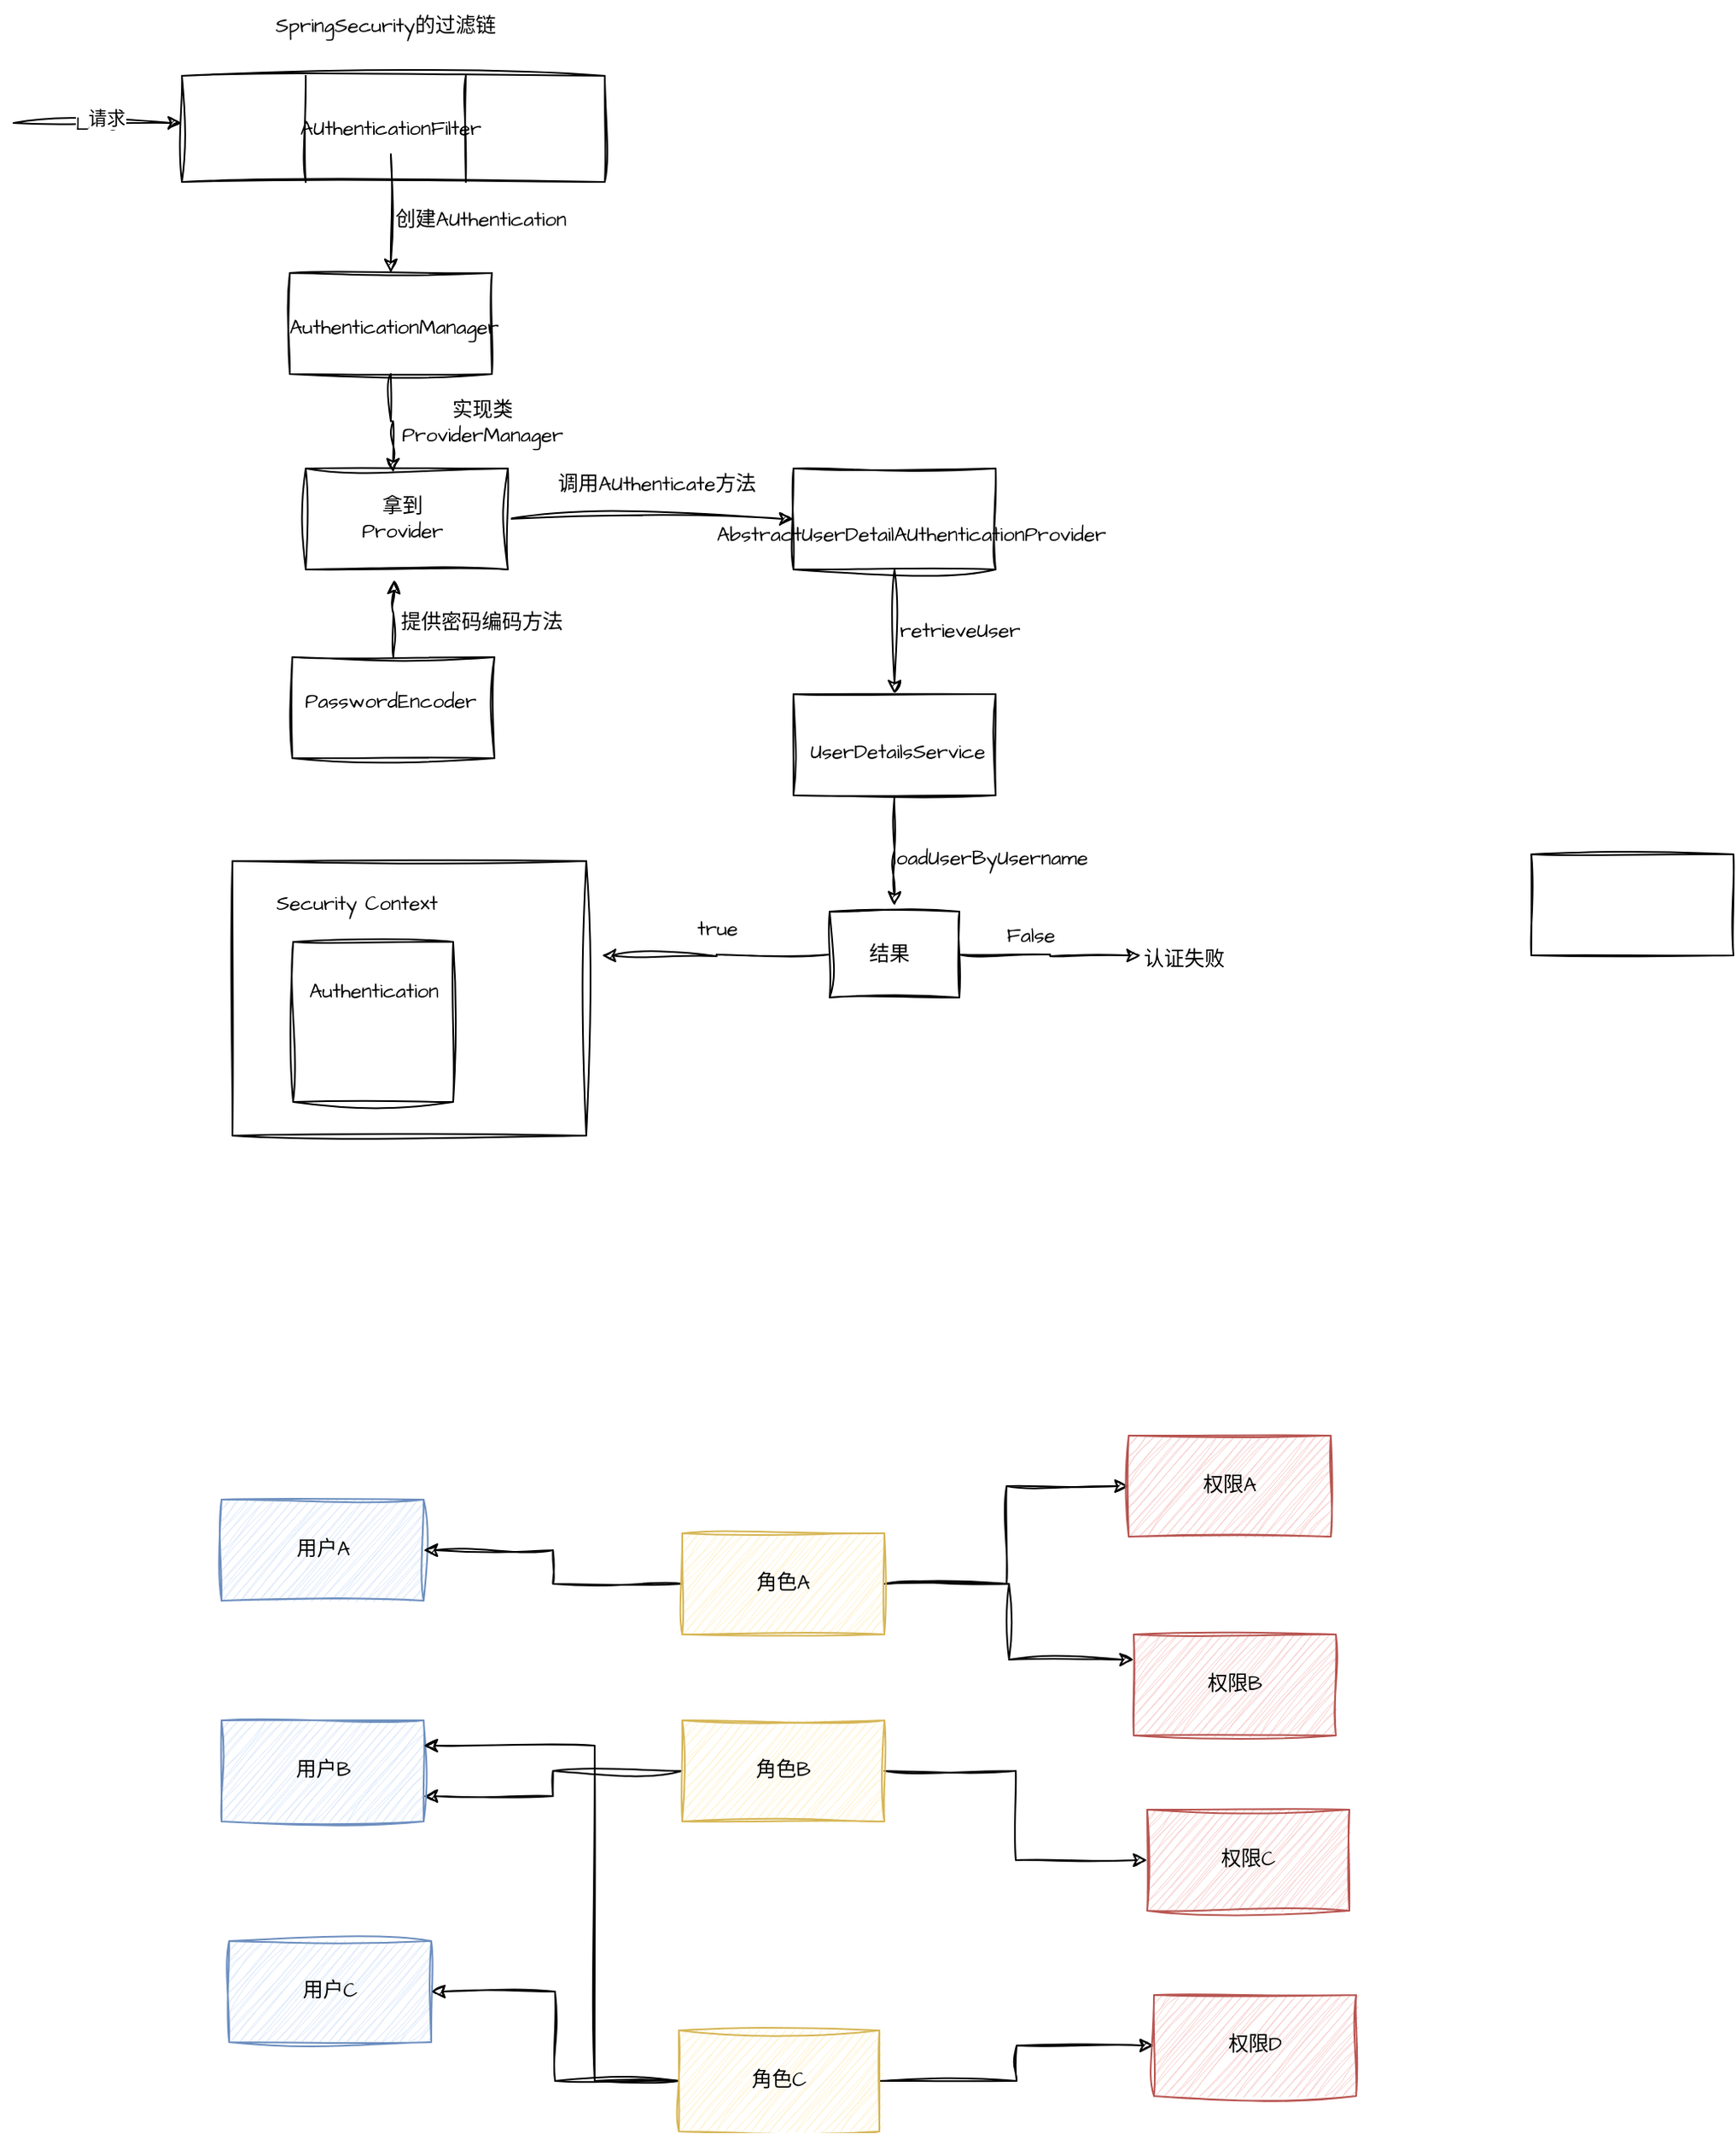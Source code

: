 <mxfile version="24.2.5" type="github">
  <diagram name="第 1 页" id="nSO1w7hgdYzm0M3njHVF">
    <mxGraphModel dx="1167" dy="1325" grid="0" gridSize="10" guides="1" tooltips="1" connect="1" arrows="1" fold="1" page="0" pageScale="1" pageWidth="1169" pageHeight="827" math="0" shadow="0">
      <root>
        <mxCell id="0" />
        <mxCell id="1" parent="0" />
        <mxCell id="fM1xi27GiWtBx4axmUrS-5" value="" style="rounded=0;whiteSpace=wrap;html=1;sketch=1;hachureGap=4;jiggle=2;curveFitting=1;fontFamily=Architects Daughter;fontSource=https%3A%2F%2Ffonts.googleapis.com%2Fcss%3Ffamily%3DArchitects%2BDaughter;" parent="1" vertex="1">
          <mxGeometry x="144" y="-431" width="251" height="63" as="geometry" />
        </mxCell>
        <mxCell id="fM1xi27GiWtBx4axmUrS-6" value="" style="rounded=0;whiteSpace=wrap;html=1;sketch=1;hachureGap=4;jiggle=2;curveFitting=1;fontFamily=Architects Daughter;fontSource=https%3A%2F%2Ffonts.googleapis.com%2Fcss%3Ffamily%3DArchitects%2BDaughter;" parent="1" vertex="1">
          <mxGeometry x="208" y="-314" width="120" height="60" as="geometry" />
        </mxCell>
        <mxCell id="fM1xi27GiWtBx4axmUrS-34" style="edgeStyle=orthogonalEdgeStyle;rounded=0;sketch=1;hachureGap=4;jiggle=2;curveFitting=1;orthogonalLoop=1;jettySize=auto;html=1;exitX=1;exitY=0.5;exitDx=0;exitDy=0;entryX=0;entryY=0.5;entryDx=0;entryDy=0;fontFamily=Architects Daughter;fontSource=https%3A%2F%2Ffonts.googleapis.com%2Fcss%3Ffamily%3DArchitects%2BDaughter;" parent="1" source="fM1xi27GiWtBx4axmUrS-7" target="fM1xi27GiWtBx4axmUrS-10" edge="1">
          <mxGeometry relative="1" as="geometry" />
        </mxCell>
        <mxCell id="fM1xi27GiWtBx4axmUrS-7" value="" style="rounded=0;whiteSpace=wrap;html=1;sketch=1;hachureGap=4;jiggle=2;curveFitting=1;fontFamily=Architects Daughter;fontSource=https%3A%2F%2Ffonts.googleapis.com%2Fcss%3Ffamily%3DArchitects%2BDaughter;" parent="1" vertex="1">
          <mxGeometry x="217.5" y="-198" width="120" height="60" as="geometry" />
        </mxCell>
        <mxCell id="fM1xi27GiWtBx4axmUrS-45" style="edgeStyle=orthogonalEdgeStyle;rounded=0;sketch=1;hachureGap=4;jiggle=2;curveFitting=1;orthogonalLoop=1;jettySize=auto;html=1;exitX=1;exitY=0.5;exitDx=0;exitDy=0;fontFamily=Architects Daughter;fontSource=https%3A%2F%2Ffonts.googleapis.com%2Fcss%3Ffamily%3DArchitects%2BDaughter;" parent="1" source="fM1xi27GiWtBx4axmUrS-8" edge="1">
          <mxGeometry relative="1" as="geometry">
            <mxPoint x="713.226" y="91" as="targetPoint" />
          </mxGeometry>
        </mxCell>
        <mxCell id="fM1xi27GiWtBx4axmUrS-51" style="edgeStyle=orthogonalEdgeStyle;rounded=0;sketch=1;hachureGap=4;jiggle=2;curveFitting=1;orthogonalLoop=1;jettySize=auto;html=1;exitX=0;exitY=0.5;exitDx=0;exitDy=0;fontFamily=Architects Daughter;fontSource=https%3A%2F%2Ffonts.googleapis.com%2Fcss%3Ffamily%3DArchitects%2BDaughter;" parent="1" source="fM1xi27GiWtBx4axmUrS-8" edge="1">
          <mxGeometry relative="1" as="geometry">
            <mxPoint x="393.226" y="91" as="targetPoint" />
          </mxGeometry>
        </mxCell>
        <mxCell id="fM1xi27GiWtBx4axmUrS-8" value="" style="rounded=0;whiteSpace=wrap;html=1;sketch=1;hachureGap=4;jiggle=2;curveFitting=1;fontFamily=Architects Daughter;fontSource=https%3A%2F%2Ffonts.googleapis.com%2Fcss%3Ffamily%3DArchitects%2BDaughter;" parent="1" vertex="1">
          <mxGeometry x="528.5" y="65" width="77" height="51" as="geometry" />
        </mxCell>
        <mxCell id="fM1xi27GiWtBx4axmUrS-9" value="" style="rounded=0;whiteSpace=wrap;html=1;sketch=1;hachureGap=4;jiggle=2;curveFitting=1;fontFamily=Architects Daughter;fontSource=https%3A%2F%2Ffonts.googleapis.com%2Fcss%3Ffamily%3DArchitects%2BDaughter;" parent="1" vertex="1">
          <mxGeometry x="209.5" y="-86" width="120" height="60" as="geometry" />
        </mxCell>
        <mxCell id="fM1xi27GiWtBx4axmUrS-38" style="edgeStyle=orthogonalEdgeStyle;rounded=0;sketch=1;hachureGap=4;jiggle=2;curveFitting=1;orthogonalLoop=1;jettySize=auto;html=1;exitX=0.5;exitY=1;exitDx=0;exitDy=0;entryX=0.5;entryY=0;entryDx=0;entryDy=0;fontFamily=Architects Daughter;fontSource=https%3A%2F%2Ffonts.googleapis.com%2Fcss%3Ffamily%3DArchitects%2BDaughter;" parent="1" source="fM1xi27GiWtBx4axmUrS-10" target="fM1xi27GiWtBx4axmUrS-12" edge="1">
          <mxGeometry relative="1" as="geometry" />
        </mxCell>
        <mxCell id="fM1xi27GiWtBx4axmUrS-10" value="" style="rounded=0;whiteSpace=wrap;html=1;sketch=1;hachureGap=4;jiggle=2;curveFitting=1;fontFamily=Architects Daughter;fontSource=https%3A%2F%2Ffonts.googleapis.com%2Fcss%3Ffamily%3DArchitects%2BDaughter;" parent="1" vertex="1">
          <mxGeometry x="507" y="-198" width="120" height="60" as="geometry" />
        </mxCell>
        <mxCell id="fM1xi27GiWtBx4axmUrS-11" value="" style="rounded=0;whiteSpace=wrap;html=1;sketch=1;hachureGap=4;jiggle=2;curveFitting=1;fontFamily=Architects Daughter;fontSource=https%3A%2F%2Ffonts.googleapis.com%2Fcss%3Ffamily%3DArchitects%2BDaughter;" parent="1" vertex="1">
          <mxGeometry x="174" y="35" width="210" height="163" as="geometry" />
        </mxCell>
        <mxCell id="fM1xi27GiWtBx4axmUrS-41" style="edgeStyle=orthogonalEdgeStyle;rounded=0;sketch=1;hachureGap=4;jiggle=2;curveFitting=1;orthogonalLoop=1;jettySize=auto;html=1;exitX=0.5;exitY=1;exitDx=0;exitDy=0;fontFamily=Architects Daughter;fontSource=https%3A%2F%2Ffonts.googleapis.com%2Fcss%3Ffamily%3DArchitects%2BDaughter;" parent="1" source="fM1xi27GiWtBx4axmUrS-12" edge="1">
          <mxGeometry relative="1" as="geometry">
            <mxPoint x="567" y="61.45" as="targetPoint" />
          </mxGeometry>
        </mxCell>
        <mxCell id="fM1xi27GiWtBx4axmUrS-12" value="" style="rounded=0;whiteSpace=wrap;html=1;sketch=1;hachureGap=4;jiggle=2;curveFitting=1;fontFamily=Architects Daughter;fontSource=https%3A%2F%2Ffonts.googleapis.com%2Fcss%3Ffamily%3DArchitects%2BDaughter;" parent="1" vertex="1">
          <mxGeometry x="507" y="-64" width="120" height="60" as="geometry" />
        </mxCell>
        <mxCell id="fM1xi27GiWtBx4axmUrS-13" value="" style="rounded=0;whiteSpace=wrap;html=1;sketch=1;hachureGap=4;jiggle=2;curveFitting=1;fontFamily=Architects Daughter;fontSource=https%3A%2F%2Ffonts.googleapis.com%2Fcss%3Ffamily%3DArchitects%2BDaughter;" parent="1" vertex="1">
          <mxGeometry x="945" y="31" width="120" height="60" as="geometry" />
        </mxCell>
        <mxCell id="fM1xi27GiWtBx4axmUrS-14" value="" style="endArrow=classic;html=1;rounded=0;sketch=1;hachureGap=4;jiggle=2;curveFitting=1;fontFamily=Architects Daughter;fontSource=https%3A%2F%2Ffonts.googleapis.com%2Fcss%3Ffamily%3DArchitects%2BDaughter;" parent="1" edge="1">
          <mxGeometry relative="1" as="geometry">
            <mxPoint x="44" y="-403" as="sourcePoint" />
            <mxPoint x="144" y="-403" as="targetPoint" />
          </mxGeometry>
        </mxCell>
        <mxCell id="fM1xi27GiWtBx4axmUrS-15" value="Label" style="edgeLabel;resizable=0;html=1;;align=center;verticalAlign=middle;sketch=1;hachureGap=4;jiggle=2;curveFitting=1;fontFamily=Architects Daughter;fontSource=https%3A%2F%2Ffonts.googleapis.com%2Fcss%3Ffamily%3DArchitects%2BDaughter;" parent="fM1xi27GiWtBx4axmUrS-14" connectable="0" vertex="1">
          <mxGeometry relative="1" as="geometry" />
        </mxCell>
        <mxCell id="fM1xi27GiWtBx4axmUrS-16" value="请求" style="edgeLabel;html=1;align=center;verticalAlign=middle;resizable=0;points=[];sketch=1;hachureGap=4;jiggle=2;curveFitting=1;fontFamily=Architects Daughter;fontSource=https%3A%2F%2Ffonts.googleapis.com%2Fcss%3Ffamily%3DArchitects%2BDaughter;" parent="fM1xi27GiWtBx4axmUrS-14" vertex="1" connectable="0">
          <mxGeometry x="0.1" y="3" relative="1" as="geometry">
            <mxPoint as="offset" />
          </mxGeometry>
        </mxCell>
        <mxCell id="fM1xi27GiWtBx4axmUrS-17" value="" style="shape=partialRectangle;whiteSpace=wrap;html=1;top=0;bottom=0;fillColor=none;sketch=1;hachureGap=4;jiggle=2;curveFitting=1;fontFamily=Architects Daughter;fontSource=https%3A%2F%2Ffonts.googleapis.com%2Fcss%3Ffamily%3DArchitects%2BDaughter;" parent="1" vertex="1">
          <mxGeometry x="217.5" y="-431" width="95" height="63" as="geometry" />
        </mxCell>
        <mxCell id="fM1xi27GiWtBx4axmUrS-18" value="SpringSecurity的过滤链" style="text;html=1;align=center;verticalAlign=middle;whiteSpace=wrap;rounded=0;fontFamily=Architects Daughter;fontSource=https%3A%2F%2Ffonts.googleapis.com%2Fcss%3Ffamily%3DArchitects%2BDaughter;" parent="1" vertex="1">
          <mxGeometry x="187" y="-476" width="156" height="32" as="geometry" />
        </mxCell>
        <mxCell id="fM1xi27GiWtBx4axmUrS-27" style="edgeStyle=orthogonalEdgeStyle;rounded=0;sketch=1;hachureGap=4;jiggle=2;curveFitting=1;orthogonalLoop=1;jettySize=auto;html=1;entryX=0.5;entryY=0;entryDx=0;entryDy=0;fontFamily=Architects Daughter;fontSource=https%3A%2F%2Ffonts.googleapis.com%2Fcss%3Ffamily%3DArchitects%2BDaughter;" parent="1" source="fM1xi27GiWtBx4axmUrS-20" target="fM1xi27GiWtBx4axmUrS-6" edge="1">
          <mxGeometry relative="1" as="geometry" />
        </mxCell>
        <mxCell id="fM1xi27GiWtBx4axmUrS-20" value="AUthenticationFilter" style="text;html=1;align=center;verticalAlign=middle;whiteSpace=wrap;rounded=0;fontFamily=Architects Daughter;fontSource=https%3A%2F%2Ffonts.googleapis.com%2Fcss%3Ffamily%3DArchitects%2BDaughter;" parent="1" vertex="1">
          <mxGeometry x="238" y="-414.5" width="60" height="30" as="geometry" />
        </mxCell>
        <mxCell id="fM1xi27GiWtBx4axmUrS-21" value="AuthenticationManager&lt;div&gt;&lt;br&gt;&lt;/div&gt;" style="text;html=1;align=center;verticalAlign=middle;whiteSpace=wrap;rounded=0;fontFamily=Architects Daughter;fontSource=https%3A%2F%2Ffonts.googleapis.com%2Fcss%3Ffamily%3DArchitects%2BDaughter;" parent="1" vertex="1">
          <mxGeometry x="239.5" y="-289" width="60" height="30" as="geometry" />
        </mxCell>
        <mxCell id="fM1xi27GiWtBx4axmUrS-22" value="拿到Provider" style="text;html=1;align=center;verticalAlign=middle;whiteSpace=wrap;rounded=0;fontFamily=Architects Daughter;fontSource=https%3A%2F%2Ffonts.googleapis.com%2Fcss%3Ffamily%3DArchitects%2BDaughter;" parent="1" vertex="1">
          <mxGeometry x="245" y="-183" width="60" height="30" as="geometry" />
        </mxCell>
        <mxCell id="fM1xi27GiWtBx4axmUrS-23" value="创建AUthentication" style="text;html=1;align=center;verticalAlign=middle;whiteSpace=wrap;rounded=0;fontFamily=Architects Daughter;fontSource=https%3A%2F%2Ffonts.googleapis.com%2Fcss%3Ffamily%3DArchitects%2BDaughter;" parent="1" vertex="1">
          <mxGeometry x="259" y="-360" width="125" height="29" as="geometry" />
        </mxCell>
        <mxCell id="fM1xi27GiWtBx4axmUrS-24" value="PasswordEncoder" style="text;html=1;align=center;verticalAlign=middle;whiteSpace=wrap;rounded=0;fontFamily=Architects Daughter;fontSource=https%3A%2F%2Ffonts.googleapis.com%2Fcss%3Ffamily%3DArchitects%2BDaughter;" parent="1" vertex="1">
          <mxGeometry x="238" y="-74" width="60" height="30" as="geometry" />
        </mxCell>
        <mxCell id="fM1xi27GiWtBx4axmUrS-28" style="edgeStyle=orthogonalEdgeStyle;rounded=0;sketch=1;hachureGap=4;jiggle=2;curveFitting=1;orthogonalLoop=1;jettySize=auto;html=1;entryX=0.432;entryY=0.039;entryDx=0;entryDy=0;entryPerimeter=0;fontFamily=Architects Daughter;fontSource=https%3A%2F%2Ffonts.googleapis.com%2Fcss%3Ffamily%3DArchitects%2BDaughter;" parent="1" source="fM1xi27GiWtBx4axmUrS-6" target="fM1xi27GiWtBx4axmUrS-7" edge="1">
          <mxGeometry relative="1" as="geometry" />
        </mxCell>
        <mxCell id="fM1xi27GiWtBx4axmUrS-30" style="edgeStyle=orthogonalEdgeStyle;rounded=0;sketch=1;hachureGap=4;jiggle=2;curveFitting=1;orthogonalLoop=1;jettySize=auto;html=1;exitX=0.5;exitY=0;exitDx=0;exitDy=0;entryX=0.437;entryY=1.102;entryDx=0;entryDy=0;entryPerimeter=0;fontFamily=Architects Daughter;fontSource=https%3A%2F%2Ffonts.googleapis.com%2Fcss%3Ffamily%3DArchitects%2BDaughter;" parent="1" source="fM1xi27GiWtBx4axmUrS-9" target="fM1xi27GiWtBx4axmUrS-7" edge="1">
          <mxGeometry relative="1" as="geometry" />
        </mxCell>
        <mxCell id="fM1xi27GiWtBx4axmUrS-31" value="提供密码编码方法" style="text;html=1;align=center;verticalAlign=middle;whiteSpace=wrap;rounded=0;fontFamily=Architects Daughter;fontSource=https%3A%2F%2Ffonts.googleapis.com%2Fcss%3Ffamily%3DArchitects%2BDaughter;" parent="1" vertex="1">
          <mxGeometry x="268" y="-123" width="108" height="33" as="geometry" />
        </mxCell>
        <mxCell id="fM1xi27GiWtBx4axmUrS-33" value="实现类ProviderManager" style="text;html=1;align=center;verticalAlign=middle;whiteSpace=wrap;rounded=0;fontFamily=Architects Daughter;fontSource=https%3A%2F%2Ffonts.googleapis.com%2Fcss%3Ffamily%3DArchitects%2BDaughter;" parent="1" vertex="1">
          <mxGeometry x="262" y="-243" width="121" height="36" as="geometry" />
        </mxCell>
        <mxCell id="fM1xi27GiWtBx4axmUrS-35" value="调用AUthenticate方法" style="text;html=1;align=center;verticalAlign=middle;whiteSpace=wrap;rounded=0;fontFamily=Architects Daughter;fontSource=https%3A%2F%2Ffonts.googleapis.com%2Fcss%3Ffamily%3DArchitects%2BDaughter;" parent="1" vertex="1">
          <mxGeometry x="363" y="-203" width="126" height="30" as="geometry" />
        </mxCell>
        <mxCell id="fM1xi27GiWtBx4axmUrS-37" value="AbstractUserDetailAUthenticationProvider" style="text;html=1;align=center;verticalAlign=middle;whiteSpace=wrap;rounded=0;fontFamily=Architects Daughter;fontSource=https%3A%2F%2Ffonts.googleapis.com%2Fcss%3Ffamily%3DArchitects%2BDaughter;" parent="1" vertex="1">
          <mxGeometry x="547" y="-173" width="60" height="30" as="geometry" />
        </mxCell>
        <mxCell id="fM1xi27GiWtBx4axmUrS-39" value="retrieveUser" style="text;html=1;align=center;verticalAlign=middle;whiteSpace=wrap;rounded=0;fontFamily=Architects Daughter;fontSource=https%3A%2F%2Ffonts.googleapis.com%2Fcss%3Ffamily%3DArchitects%2BDaughter;" parent="1" vertex="1">
          <mxGeometry x="576" y="-116" width="60" height="30" as="geometry" />
        </mxCell>
        <mxCell id="fM1xi27GiWtBx4axmUrS-40" value="UserDetailsService" style="text;html=1;align=center;verticalAlign=middle;whiteSpace=wrap;rounded=0;fontFamily=Architects Daughter;fontSource=https%3A%2F%2Ffonts.googleapis.com%2Fcss%3Ffamily%3DArchitects%2BDaughter;" parent="1" vertex="1">
          <mxGeometry x="539" y="-44" width="60" height="30" as="geometry" />
        </mxCell>
        <mxCell id="fM1xi27GiWtBx4axmUrS-42" value="loadUserByUsername" style="text;html=1;align=center;verticalAlign=middle;whiteSpace=wrap;rounded=0;fontFamily=Architects Daughter;fontSource=https%3A%2F%2Ffonts.googleapis.com%2Fcss%3Ffamily%3DArchitects%2BDaughter;" parent="1" vertex="1">
          <mxGeometry x="594" y="19" width="60" height="30" as="geometry" />
        </mxCell>
        <mxCell id="fM1xi27GiWtBx4axmUrS-44" value="结果" style="text;html=1;align=center;verticalAlign=middle;whiteSpace=wrap;rounded=0;fontFamily=Architects Daughter;fontSource=https%3A%2F%2Ffonts.googleapis.com%2Fcss%3Ffamily%3DArchitects%2BDaughter;" parent="1" vertex="1">
          <mxGeometry x="534" y="75.5" width="60" height="30" as="geometry" />
        </mxCell>
        <mxCell id="fM1xi27GiWtBx4axmUrS-46" value="False" style="text;html=1;align=center;verticalAlign=middle;whiteSpace=wrap;rounded=0;fontFamily=Architects Daughter;fontSource=https%3A%2F%2Ffonts.googleapis.com%2Fcss%3Ffamily%3DArchitects%2BDaughter;" parent="1" vertex="1">
          <mxGeometry x="618" y="65" width="60" height="30" as="geometry" />
        </mxCell>
        <mxCell id="fM1xi27GiWtBx4axmUrS-47" value="认证失败" style="text;html=1;align=center;verticalAlign=middle;whiteSpace=wrap;rounded=0;fontFamily=Architects Daughter;fontSource=https%3A%2F%2Ffonts.googleapis.com%2Fcss%3Ffamily%3DArchitects%2BDaughter;" parent="1" vertex="1">
          <mxGeometry x="709" y="79" width="60" height="30" as="geometry" />
        </mxCell>
        <mxCell id="fM1xi27GiWtBx4axmUrS-48" value="Security Context" style="text;html=1;align=center;verticalAlign=middle;whiteSpace=wrap;rounded=0;fontFamily=Architects Daughter;fontSource=https%3A%2F%2Ffonts.googleapis.com%2Fcss%3Ffamily%3DArchitects%2BDaughter;" parent="1" vertex="1">
          <mxGeometry x="191" y="47.5" width="114" height="27" as="geometry" />
        </mxCell>
        <mxCell id="fM1xi27GiWtBx4axmUrS-49" value="" style="whiteSpace=wrap;html=1;aspect=fixed;sketch=1;hachureGap=4;jiggle=2;curveFitting=1;fontFamily=Architects Daughter;fontSource=https%3A%2F%2Ffonts.googleapis.com%2Fcss%3Ffamily%3DArchitects%2BDaughter;" parent="1" vertex="1">
          <mxGeometry x="210" y="83" width="95" height="95" as="geometry" />
        </mxCell>
        <mxCell id="fM1xi27GiWtBx4axmUrS-50" value="Authentication" style="text;html=1;align=center;verticalAlign=middle;whiteSpace=wrap;rounded=0;fontFamily=Architects Daughter;fontSource=https%3A%2F%2Ffonts.googleapis.com%2Fcss%3Ffamily%3DArchitects%2BDaughter;" parent="1" vertex="1">
          <mxGeometry x="227.5" y="98" width="60" height="30" as="geometry" />
        </mxCell>
        <mxCell id="fM1xi27GiWtBx4axmUrS-52" value="true" style="text;html=1;align=center;verticalAlign=middle;whiteSpace=wrap;rounded=0;fontFamily=Architects Daughter;fontSource=https%3A%2F%2Ffonts.googleapis.com%2Fcss%3Ffamily%3DArchitects%2BDaughter;" parent="1" vertex="1">
          <mxGeometry x="432" y="61" width="60" height="30" as="geometry" />
        </mxCell>
        <mxCell id="V8whK1ykpDB9UBoGATqw-1" value="用户A" style="rounded=0;whiteSpace=wrap;html=1;sketch=1;hachureGap=4;jiggle=2;curveFitting=1;fontFamily=Architects Daughter;fontSource=https%3A%2F%2Ffonts.googleapis.com%2Fcss%3Ffamily%3DArchitects%2BDaughter;fillColor=#dae8fc;strokeColor=#6c8ebf;" vertex="1" parent="1">
          <mxGeometry x="167.5" y="414" width="120" height="60" as="geometry" />
        </mxCell>
        <mxCell id="V8whK1ykpDB9UBoGATqw-16" style="edgeStyle=orthogonalEdgeStyle;rounded=0;sketch=1;hachureGap=4;jiggle=2;curveFitting=1;orthogonalLoop=1;jettySize=auto;html=1;exitX=1;exitY=0.5;exitDx=0;exitDy=0;entryX=0;entryY=0.5;entryDx=0;entryDy=0;fontFamily=Architects Daughter;fontSource=https%3A%2F%2Ffonts.googleapis.com%2Fcss%3Ffamily%3DArchitects%2BDaughter;" edge="1" parent="1" source="V8whK1ykpDB9UBoGATqw-2" target="V8whK1ykpDB9UBoGATqw-8">
          <mxGeometry relative="1" as="geometry" />
        </mxCell>
        <mxCell id="V8whK1ykpDB9UBoGATqw-19" style="edgeStyle=orthogonalEdgeStyle;rounded=0;sketch=1;hachureGap=4;jiggle=2;curveFitting=1;orthogonalLoop=1;jettySize=auto;html=1;exitX=0;exitY=0.5;exitDx=0;exitDy=0;entryX=1;entryY=0.75;entryDx=0;entryDy=0;fontFamily=Architects Daughter;fontSource=https%3A%2F%2Ffonts.googleapis.com%2Fcss%3Ffamily%3DArchitects%2BDaughter;" edge="1" parent="1" source="V8whK1ykpDB9UBoGATqw-2" target="V8whK1ykpDB9UBoGATqw-6">
          <mxGeometry relative="1" as="geometry" />
        </mxCell>
        <mxCell id="V8whK1ykpDB9UBoGATqw-2" value="角色B" style="rounded=0;whiteSpace=wrap;html=1;sketch=1;hachureGap=4;jiggle=2;curveFitting=1;fontFamily=Architects Daughter;fontSource=https%3A%2F%2Ffonts.googleapis.com%2Fcss%3Ffamily%3DArchitects%2BDaughter;fillColor=#fff2cc;strokeColor=#d6b656;" vertex="1" parent="1">
          <mxGeometry x="441" y="545" width="120" height="60" as="geometry" />
        </mxCell>
        <mxCell id="V8whK1ykpDB9UBoGATqw-3" value="权限B" style="rounded=0;whiteSpace=wrap;html=1;sketch=1;hachureGap=4;jiggle=2;curveFitting=1;fontFamily=Architects Daughter;fontSource=https%3A%2F%2Ffonts.googleapis.com%2Fcss%3Ffamily%3DArchitects%2BDaughter;fillColor=#f8cecc;strokeColor=#b85450;" vertex="1" parent="1">
          <mxGeometry x="709" y="494" width="120" height="60" as="geometry" />
        </mxCell>
        <mxCell id="V8whK1ykpDB9UBoGATqw-14" style="edgeStyle=orthogonalEdgeStyle;rounded=0;sketch=1;hachureGap=4;jiggle=2;curveFitting=1;orthogonalLoop=1;jettySize=auto;html=1;exitX=1;exitY=0.5;exitDx=0;exitDy=0;entryX=0;entryY=0.5;entryDx=0;entryDy=0;fontFamily=Architects Daughter;fontSource=https%3A%2F%2Ffonts.googleapis.com%2Fcss%3Ffamily%3DArchitects%2BDaughter;" edge="1" parent="1" source="V8whK1ykpDB9UBoGATqw-4" target="V8whK1ykpDB9UBoGATqw-9">
          <mxGeometry relative="1" as="geometry" />
        </mxCell>
        <mxCell id="V8whK1ykpDB9UBoGATqw-15" style="edgeStyle=orthogonalEdgeStyle;rounded=0;sketch=1;hachureGap=4;jiggle=2;curveFitting=1;orthogonalLoop=1;jettySize=auto;html=1;entryX=0;entryY=0.25;entryDx=0;entryDy=0;fontFamily=Architects Daughter;fontSource=https%3A%2F%2Ffonts.googleapis.com%2Fcss%3Ffamily%3DArchitects%2BDaughter;" edge="1" parent="1" source="V8whK1ykpDB9UBoGATqw-4" target="V8whK1ykpDB9UBoGATqw-3">
          <mxGeometry relative="1" as="geometry" />
        </mxCell>
        <mxCell id="V8whK1ykpDB9UBoGATqw-18" style="edgeStyle=orthogonalEdgeStyle;rounded=0;sketch=1;hachureGap=4;jiggle=2;curveFitting=1;orthogonalLoop=1;jettySize=auto;html=1;exitX=0;exitY=0.5;exitDx=0;exitDy=0;entryX=1;entryY=0.5;entryDx=0;entryDy=0;fontFamily=Architects Daughter;fontSource=https%3A%2F%2Ffonts.googleapis.com%2Fcss%3Ffamily%3DArchitects%2BDaughter;" edge="1" parent="1" source="V8whK1ykpDB9UBoGATqw-4" target="V8whK1ykpDB9UBoGATqw-1">
          <mxGeometry relative="1" as="geometry" />
        </mxCell>
        <mxCell id="V8whK1ykpDB9UBoGATqw-4" value="角色A" style="rounded=0;whiteSpace=wrap;html=1;sketch=1;hachureGap=4;jiggle=2;curveFitting=1;fontFamily=Architects Daughter;fontSource=https%3A%2F%2Ffonts.googleapis.com%2Fcss%3Ffamily%3DArchitects%2BDaughter;fillColor=#fff2cc;strokeColor=#d6b656;" vertex="1" parent="1">
          <mxGeometry x="441" y="434" width="120" height="60" as="geometry" />
        </mxCell>
        <mxCell id="V8whK1ykpDB9UBoGATqw-5" value="用户C" style="rounded=0;whiteSpace=wrap;html=1;sketch=1;hachureGap=4;jiggle=2;curveFitting=1;fontFamily=Architects Daughter;fontSource=https%3A%2F%2Ffonts.googleapis.com%2Fcss%3Ffamily%3DArchitects%2BDaughter;fillColor=#dae8fc;strokeColor=#6c8ebf;" vertex="1" parent="1">
          <mxGeometry x="172" y="676" width="120" height="60" as="geometry" />
        </mxCell>
        <mxCell id="V8whK1ykpDB9UBoGATqw-6" value="用户B" style="rounded=0;whiteSpace=wrap;html=1;sketch=1;hachureGap=4;jiggle=2;curveFitting=1;fontFamily=Architects Daughter;fontSource=https%3A%2F%2Ffonts.googleapis.com%2Fcss%3Ffamily%3DArchitects%2BDaughter;fillColor=#dae8fc;strokeColor=#6c8ebf;" vertex="1" parent="1">
          <mxGeometry x="167.5" y="545" width="120" height="60" as="geometry" />
        </mxCell>
        <mxCell id="V8whK1ykpDB9UBoGATqw-17" style="edgeStyle=orthogonalEdgeStyle;rounded=0;sketch=1;hachureGap=4;jiggle=2;curveFitting=1;orthogonalLoop=1;jettySize=auto;html=1;exitX=1;exitY=0.5;exitDx=0;exitDy=0;fontFamily=Architects Daughter;fontSource=https%3A%2F%2Ffonts.googleapis.com%2Fcss%3Ffamily%3DArchitects%2BDaughter;" edge="1" parent="1" source="V8whK1ykpDB9UBoGATqw-7" target="V8whK1ykpDB9UBoGATqw-10">
          <mxGeometry relative="1" as="geometry" />
        </mxCell>
        <mxCell id="V8whK1ykpDB9UBoGATqw-20" style="edgeStyle=orthogonalEdgeStyle;rounded=0;sketch=1;hachureGap=4;jiggle=2;curveFitting=1;orthogonalLoop=1;jettySize=auto;html=1;entryX=1;entryY=0.5;entryDx=0;entryDy=0;fontFamily=Architects Daughter;fontSource=https%3A%2F%2Ffonts.googleapis.com%2Fcss%3Ffamily%3DArchitects%2BDaughter;" edge="1" parent="1" source="V8whK1ykpDB9UBoGATqw-7" target="V8whK1ykpDB9UBoGATqw-5">
          <mxGeometry relative="1" as="geometry" />
        </mxCell>
        <mxCell id="V8whK1ykpDB9UBoGATqw-22" style="edgeStyle=orthogonalEdgeStyle;rounded=0;sketch=1;hachureGap=4;jiggle=2;curveFitting=1;orthogonalLoop=1;jettySize=auto;html=1;exitX=0;exitY=0.5;exitDx=0;exitDy=0;entryX=1;entryY=0.25;entryDx=0;entryDy=0;fontFamily=Architects Daughter;fontSource=https%3A%2F%2Ffonts.googleapis.com%2Fcss%3Ffamily%3DArchitects%2BDaughter;" edge="1" parent="1" source="V8whK1ykpDB9UBoGATqw-7" target="V8whK1ykpDB9UBoGATqw-6">
          <mxGeometry relative="1" as="geometry">
            <Array as="points">
              <mxPoint x="389" y="759" />
              <mxPoint x="389" y="560" />
            </Array>
          </mxGeometry>
        </mxCell>
        <mxCell id="V8whK1ykpDB9UBoGATqw-7" value="角色C" style="rounded=0;whiteSpace=wrap;html=1;sketch=1;hachureGap=4;jiggle=2;curveFitting=1;fontFamily=Architects Daughter;fontSource=https%3A%2F%2Ffonts.googleapis.com%2Fcss%3Ffamily%3DArchitects%2BDaughter;fillColor=#fff2cc;strokeColor=#d6b656;" vertex="1" parent="1">
          <mxGeometry x="439" y="729" width="119" height="60" as="geometry" />
        </mxCell>
        <mxCell id="V8whK1ykpDB9UBoGATqw-8" value="权限C" style="rounded=0;whiteSpace=wrap;html=1;sketch=1;hachureGap=4;jiggle=2;curveFitting=1;fontFamily=Architects Daughter;fontSource=https%3A%2F%2Ffonts.googleapis.com%2Fcss%3Ffamily%3DArchitects%2BDaughter;fillColor=#f8cecc;strokeColor=#b85450;" vertex="1" parent="1">
          <mxGeometry x="717" y="598" width="120" height="60" as="geometry" />
        </mxCell>
        <mxCell id="V8whK1ykpDB9UBoGATqw-9" value="权限A" style="rounded=0;whiteSpace=wrap;html=1;sketch=1;hachureGap=4;jiggle=2;curveFitting=1;fontFamily=Architects Daughter;fontSource=https%3A%2F%2Ffonts.googleapis.com%2Fcss%3Ffamily%3DArchitects%2BDaughter;fillColor=#f8cecc;strokeColor=#b85450;" vertex="1" parent="1">
          <mxGeometry x="706" y="376" width="120" height="60" as="geometry" />
        </mxCell>
        <mxCell id="V8whK1ykpDB9UBoGATqw-10" value="权限D" style="rounded=0;whiteSpace=wrap;html=1;sketch=1;hachureGap=4;jiggle=2;curveFitting=1;fontFamily=Architects Daughter;fontSource=https%3A%2F%2Ffonts.googleapis.com%2Fcss%3Ffamily%3DArchitects%2BDaughter;fillColor=#f8cecc;strokeColor=#b85450;" vertex="1" parent="1">
          <mxGeometry x="721" y="708" width="120" height="60" as="geometry" />
        </mxCell>
      </root>
    </mxGraphModel>
  </diagram>
</mxfile>
